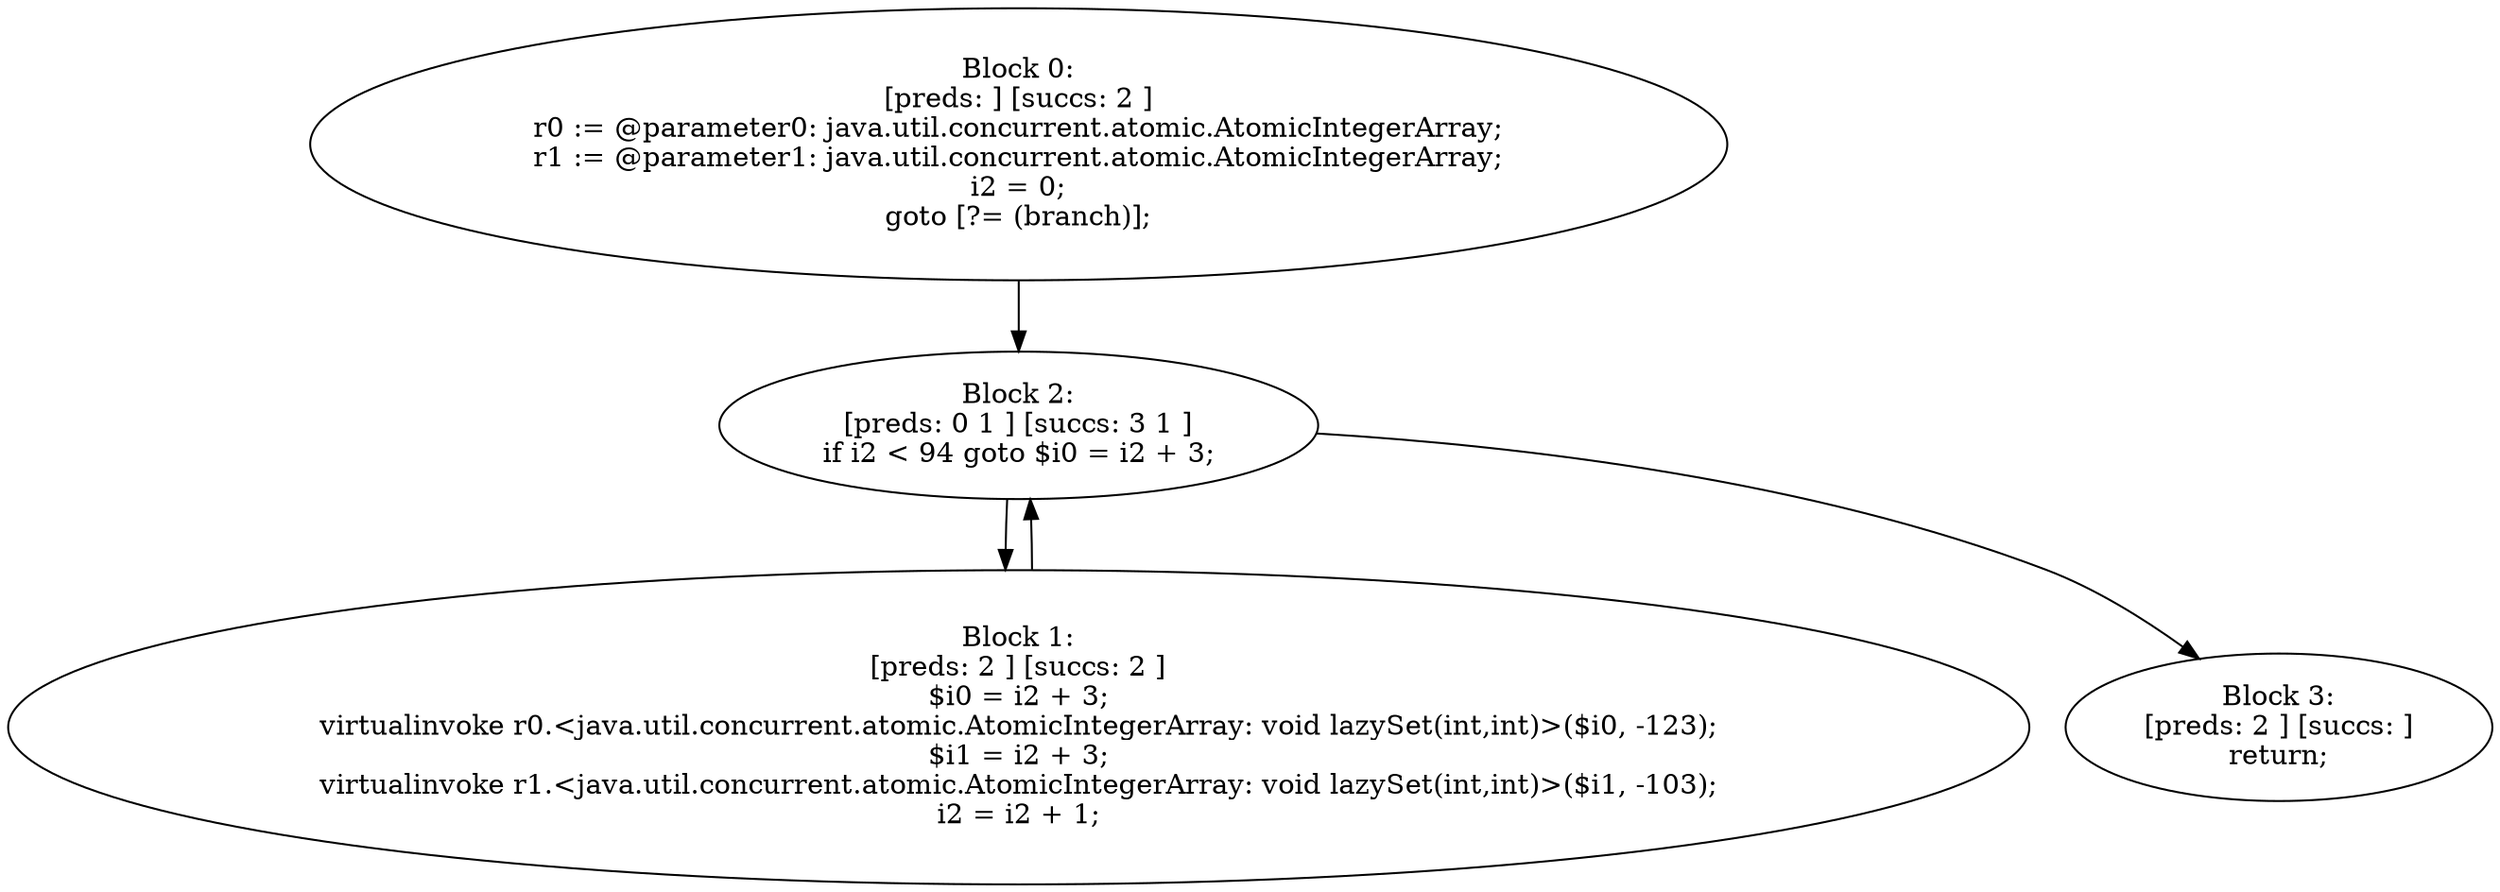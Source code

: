 digraph "unitGraph" {
    "Block 0:
[preds: ] [succs: 2 ]
r0 := @parameter0: java.util.concurrent.atomic.AtomicIntegerArray;
r1 := @parameter1: java.util.concurrent.atomic.AtomicIntegerArray;
i2 = 0;
goto [?= (branch)];
"
    "Block 1:
[preds: 2 ] [succs: 2 ]
$i0 = i2 + 3;
virtualinvoke r0.<java.util.concurrent.atomic.AtomicIntegerArray: void lazySet(int,int)>($i0, -123);
$i1 = i2 + 3;
virtualinvoke r1.<java.util.concurrent.atomic.AtomicIntegerArray: void lazySet(int,int)>($i1, -103);
i2 = i2 + 1;
"
    "Block 2:
[preds: 0 1 ] [succs: 3 1 ]
if i2 < 94 goto $i0 = i2 + 3;
"
    "Block 3:
[preds: 2 ] [succs: ]
return;
"
    "Block 0:
[preds: ] [succs: 2 ]
r0 := @parameter0: java.util.concurrent.atomic.AtomicIntegerArray;
r1 := @parameter1: java.util.concurrent.atomic.AtomicIntegerArray;
i2 = 0;
goto [?= (branch)];
"->"Block 2:
[preds: 0 1 ] [succs: 3 1 ]
if i2 < 94 goto $i0 = i2 + 3;
";
    "Block 1:
[preds: 2 ] [succs: 2 ]
$i0 = i2 + 3;
virtualinvoke r0.<java.util.concurrent.atomic.AtomicIntegerArray: void lazySet(int,int)>($i0, -123);
$i1 = i2 + 3;
virtualinvoke r1.<java.util.concurrent.atomic.AtomicIntegerArray: void lazySet(int,int)>($i1, -103);
i2 = i2 + 1;
"->"Block 2:
[preds: 0 1 ] [succs: 3 1 ]
if i2 < 94 goto $i0 = i2 + 3;
";
    "Block 2:
[preds: 0 1 ] [succs: 3 1 ]
if i2 < 94 goto $i0 = i2 + 3;
"->"Block 3:
[preds: 2 ] [succs: ]
return;
";
    "Block 2:
[preds: 0 1 ] [succs: 3 1 ]
if i2 < 94 goto $i0 = i2 + 3;
"->"Block 1:
[preds: 2 ] [succs: 2 ]
$i0 = i2 + 3;
virtualinvoke r0.<java.util.concurrent.atomic.AtomicIntegerArray: void lazySet(int,int)>($i0, -123);
$i1 = i2 + 3;
virtualinvoke r1.<java.util.concurrent.atomic.AtomicIntegerArray: void lazySet(int,int)>($i1, -103);
i2 = i2 + 1;
";
}
